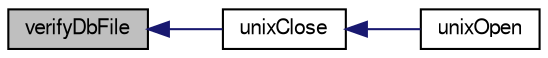 digraph "verifyDbFile"
{
  edge [fontname="FreeSans",fontsize="10",labelfontname="FreeSans",labelfontsize="10"];
  node [fontname="FreeSans",fontsize="10",shape=record];
  rankdir="LR";
  Node888027 [label="verifyDbFile",height=0.2,width=0.4,color="black", fillcolor="grey75", style="filled", fontcolor="black"];
  Node888027 -> Node888028 [dir="back",color="midnightblue",fontsize="10",style="solid",fontname="FreeSans"];
  Node888028 [label="unixClose",height=0.2,width=0.4,color="black", fillcolor="white", style="filled",URL="$sqlite3_8c.html#a84cdb6e4ff75f085e8c05dfdec178927"];
  Node888028 -> Node888029 [dir="back",color="midnightblue",fontsize="10",style="solid",fontname="FreeSans"];
  Node888029 [label="unixOpen",height=0.2,width=0.4,color="black", fillcolor="white", style="filled",URL="$sqlite3_8c.html#a8ed5efc47b6e14f7805cd1bb9b215775"];
}
